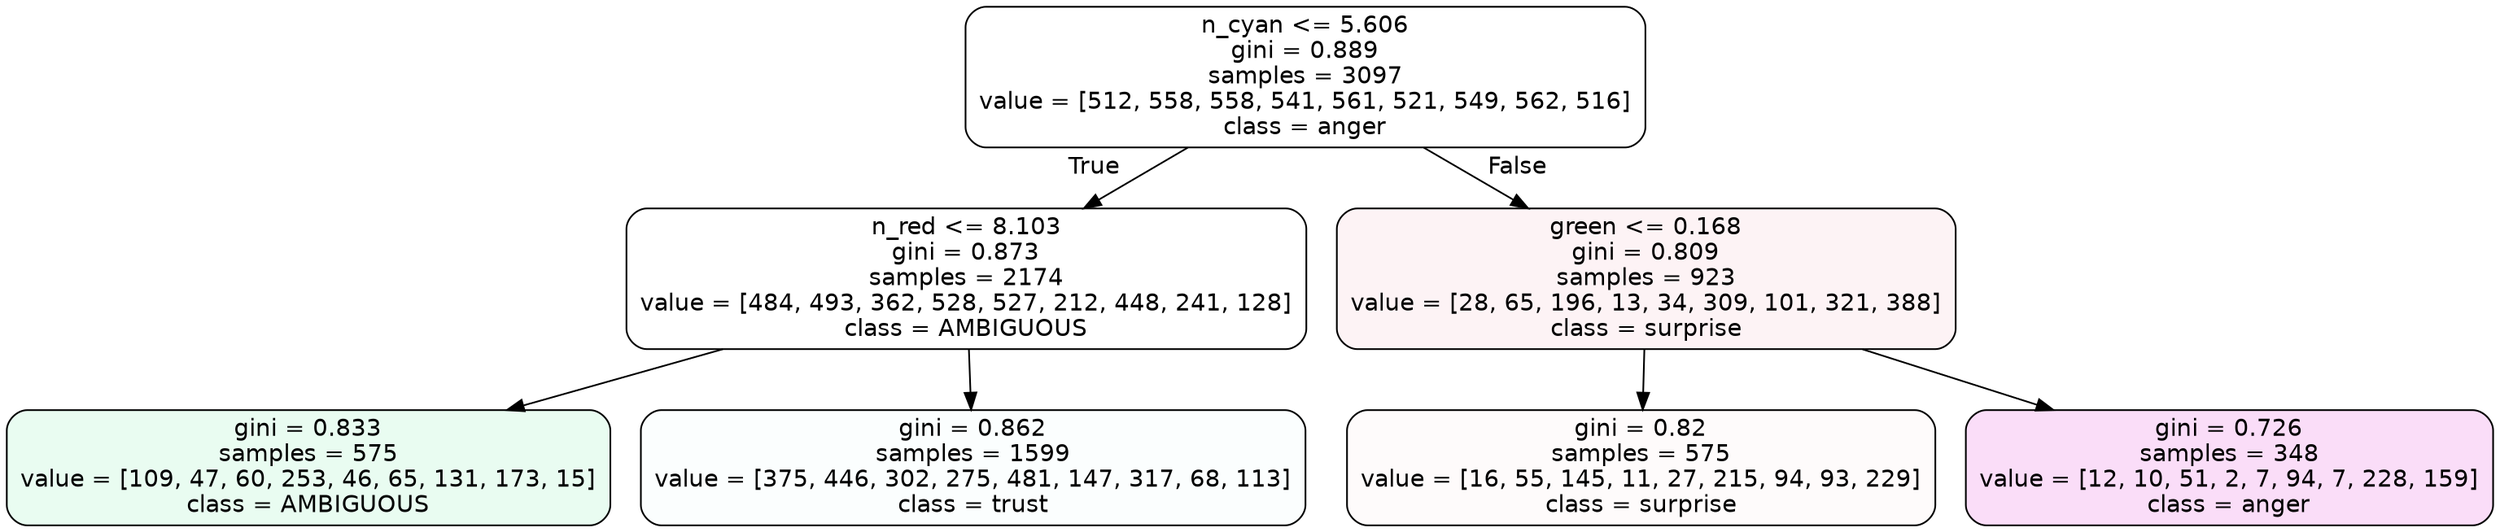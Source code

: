 digraph Tree {
node [shape=box, style="filled, rounded", color="black", fontname=helvetica] ;
edge [fontname=helvetica] ;
0 [label="n_cyan <= 5.606\ngini = 0.889\nsamples = 3097\nvalue = [512, 558, 558, 541, 561, 521, 549, 562, 516]\nclass = anger", fillcolor="#e539d700"] ;
1 [label="n_red <= 8.103\ngini = 0.873\nsamples = 2174\nvalue = [484, 493, 362, 528, 527, 212, 448, 241, 128]\nclass = AMBIGUOUS", fillcolor="#39e58100"] ;
0 -> 1 [labeldistance=2.5, labelangle=45, headlabel="True"] ;
2 [label="gini = 0.833\nsamples = 575\nvalue = [109, 47, 60, 253, 46, 65, 131, 173, 15]\nclass = AMBIGUOUS", fillcolor="#39e5811c"] ;
1 -> 2 ;
3 [label="gini = 0.862\nsamples = 1599\nvalue = [375, 446, 302, 275, 481, 147, 317, 68, 113]\nclass = trust", fillcolor="#39d7e504"] ;
1 -> 3 ;
4 [label="green <= 0.168\ngini = 0.809\nsamples = 923\nvalue = [28, 65, 196, 13, 34, 309, 101, 321, 388]\nclass = surprise", fillcolor="#e539640f"] ;
0 -> 4 [labeldistance=2.5, labelangle=-45, headlabel="False"] ;
5 [label="gini = 0.82\nsamples = 575\nvalue = [16, 55, 145, 11, 27, 215, 94, 93, 229]\nclass = surprise", fillcolor="#e5396405"] ;
4 -> 5 ;
6 [label="gini = 0.726\nsamples = 348\nvalue = [12, 10, 51, 2, 7, 94, 7, 228, 159]\nclass = anger", fillcolor="#e539d72b"] ;
4 -> 6 ;
}